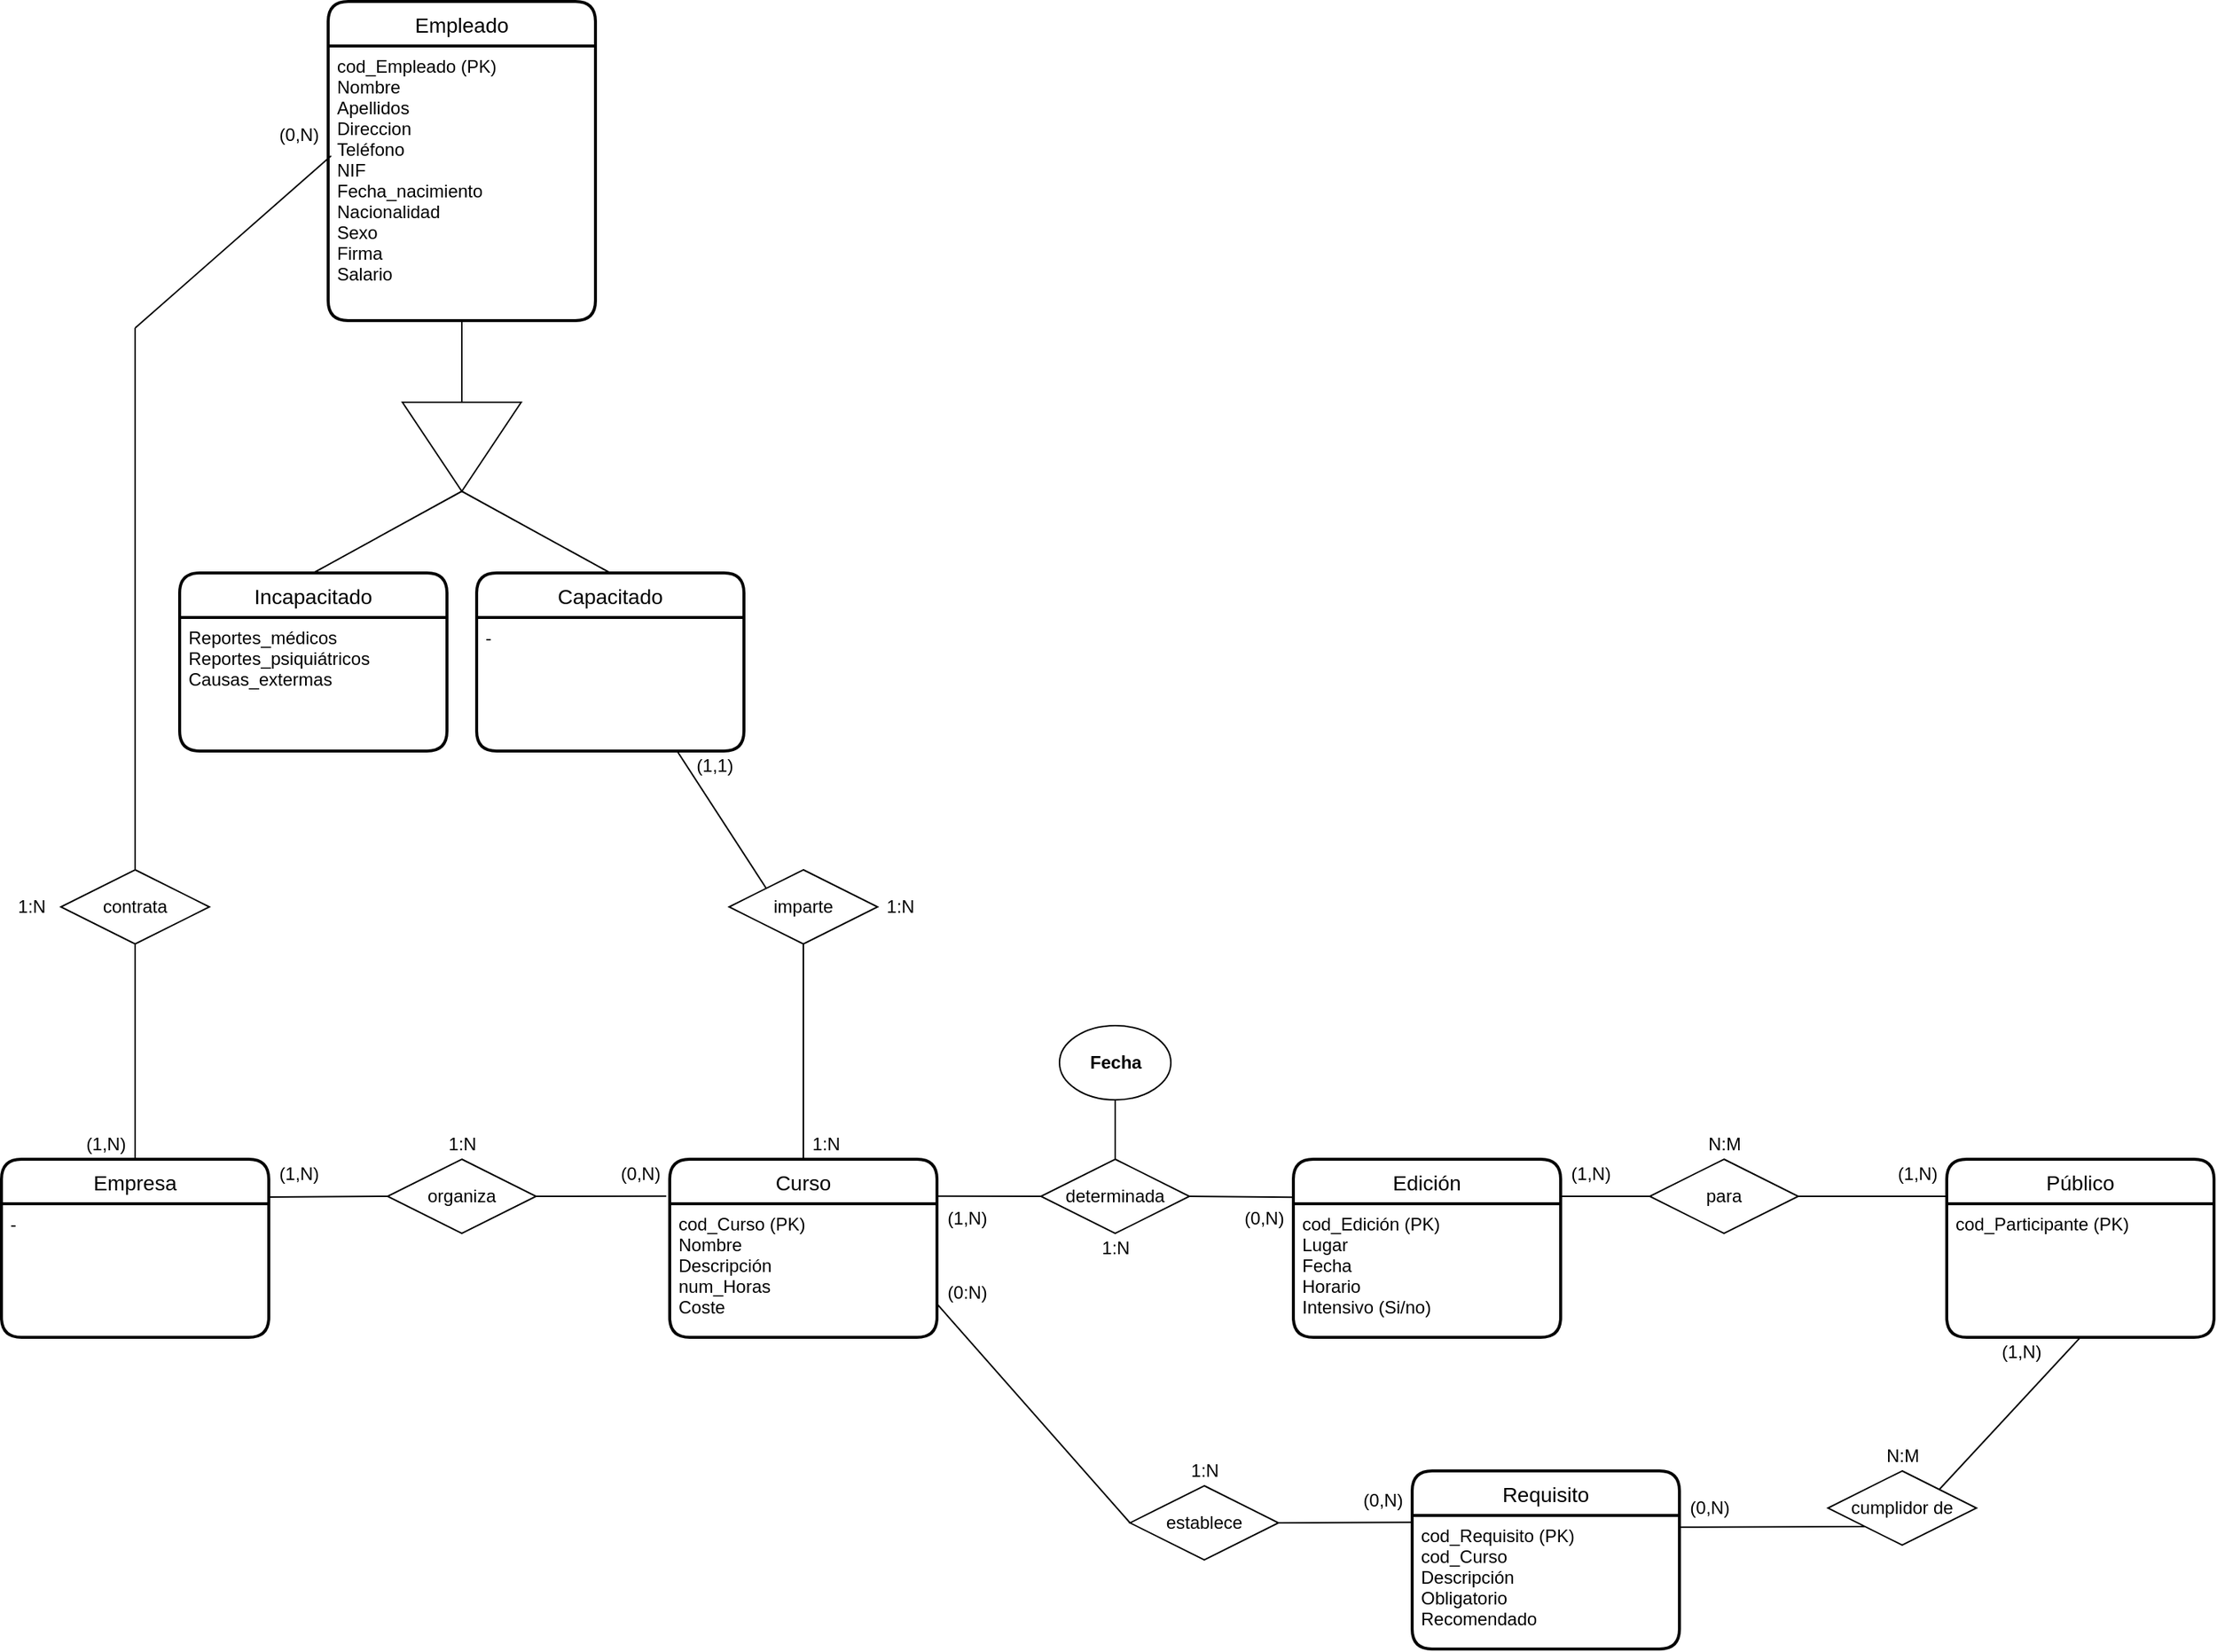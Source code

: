 <mxfile version="14.5.1" type="device"><diagram id="J_HNwD6cj26pRmCR0jRa" name="Página-1"><mxGraphModel dx="3930" dy="3472" grid="1" gridSize="10" guides="1" tooltips="1" connect="1" arrows="1" fold="1" page="1" pageScale="1" pageWidth="827" pageHeight="1169" math="0" shadow="0"><root><mxCell id="0"/><mxCell id="1" parent="0"/><mxCell id="7-Smgg52Uy-sA67y1xf7-2" value="Curso" style="swimlane;childLayout=stackLayout;horizontal=1;startSize=30;horizontalStack=0;rounded=1;fontSize=14;fontStyle=0;strokeWidth=2;resizeParent=0;resizeLast=1;shadow=0;dashed=0;align=center;" vertex="1" parent="1"><mxGeometry x="20" y="120" width="180" height="120" as="geometry"/></mxCell><mxCell id="7-Smgg52Uy-sA67y1xf7-3" value="cod_Curso (PK)&#10;Nombre&#10;Descripción&#10;num_Horas&#10;Coste" style="align=left;strokeColor=none;fillColor=none;spacingLeft=4;fontSize=12;verticalAlign=top;resizable=0;rotatable=0;part=1;" vertex="1" parent="7-Smgg52Uy-sA67y1xf7-2"><mxGeometry y="30" width="180" height="90" as="geometry"/></mxCell><mxCell id="7-Smgg52Uy-sA67y1xf7-4" value="determinada" style="rhombus;whiteSpace=wrap;html=1;" vertex="1" parent="1"><mxGeometry x="270" y="120" width="100" height="50" as="geometry"/></mxCell><mxCell id="7-Smgg52Uy-sA67y1xf7-22" value="" style="endArrow=none;html=1;exitX=0;exitY=0.5;exitDx=0;exitDy=0;entryX=1.003;entryY=0.207;entryDx=0;entryDy=0;entryPerimeter=0;" edge="1" parent="1" source="7-Smgg52Uy-sA67y1xf7-4" target="7-Smgg52Uy-sA67y1xf7-2"><mxGeometry width="50" height="50" relative="1" as="geometry"><mxPoint x="120" y="390" as="sourcePoint"/><mxPoint x="220" y="145" as="targetPoint"/></mxGeometry></mxCell><mxCell id="7-Smgg52Uy-sA67y1xf7-23" value="" style="endArrow=none;html=1;exitX=1;exitY=0.5;exitDx=0;exitDy=0;entryX=-0.002;entryY=0.214;entryDx=0;entryDy=0;entryPerimeter=0;" edge="1" parent="1" source="7-Smgg52Uy-sA67y1xf7-4" target="7-Smgg52Uy-sA67y1xf7-42"><mxGeometry width="50" height="50" relative="1" as="geometry"><mxPoint x="374" y="155" as="sourcePoint"/><mxPoint x="420" y="145" as="targetPoint"/></mxGeometry></mxCell><mxCell id="7-Smgg52Uy-sA67y1xf7-37" value="organiza" style="rhombus;whiteSpace=wrap;html=1;" vertex="1" parent="1"><mxGeometry x="-170" y="120" width="100" height="50" as="geometry"/></mxCell><mxCell id="7-Smgg52Uy-sA67y1xf7-38" value="Empresa" style="swimlane;childLayout=stackLayout;horizontal=1;startSize=30;horizontalStack=0;rounded=1;fontSize=14;fontStyle=0;strokeWidth=2;resizeParent=0;resizeLast=1;shadow=0;dashed=0;align=center;" vertex="1" parent="1"><mxGeometry x="-430" y="120" width="180" height="120" as="geometry"/></mxCell><mxCell id="7-Smgg52Uy-sA67y1xf7-39" value="-" style="align=left;strokeColor=none;fillColor=none;spacingLeft=4;fontSize=12;verticalAlign=top;resizable=0;rotatable=0;part=1;" vertex="1" parent="7-Smgg52Uy-sA67y1xf7-38"><mxGeometry y="30" width="180" height="90" as="geometry"/></mxCell><mxCell id="7-Smgg52Uy-sA67y1xf7-40" value="Requisito" style="swimlane;childLayout=stackLayout;horizontal=1;startSize=30;horizontalStack=0;rounded=1;fontSize=14;fontStyle=0;strokeWidth=2;resizeParent=0;resizeLast=1;shadow=0;dashed=0;align=center;" vertex="1" parent="1"><mxGeometry x="520" y="330" width="180" height="120" as="geometry"/></mxCell><mxCell id="7-Smgg52Uy-sA67y1xf7-41" value="cod_Requisito (PK)&#10;cod_Curso&#10;Descripción&#10;Obligatorio&#10;Recomendado" style="align=left;strokeColor=none;fillColor=none;spacingLeft=4;fontSize=12;verticalAlign=top;resizable=0;rotatable=0;part=1;" vertex="1" parent="7-Smgg52Uy-sA67y1xf7-40"><mxGeometry y="30" width="180" height="90" as="geometry"/></mxCell><mxCell id="7-Smgg52Uy-sA67y1xf7-42" value="Edición" style="swimlane;childLayout=stackLayout;horizontal=1;startSize=30;horizontalStack=0;rounded=1;fontSize=14;fontStyle=0;strokeWidth=2;resizeParent=0;resizeLast=1;shadow=0;dashed=0;align=center;" vertex="1" parent="1"><mxGeometry x="440" y="120" width="180" height="120" as="geometry"/></mxCell><mxCell id="7-Smgg52Uy-sA67y1xf7-43" value="cod_Edición (PK)&#10;Lugar&#10;Fecha&#10;Horario&#10;Intensivo (Si/no)&#10;" style="align=left;strokeColor=none;fillColor=none;spacingLeft=4;fontSize=12;verticalAlign=top;resizable=0;rotatable=0;part=1;" vertex="1" parent="7-Smgg52Uy-sA67y1xf7-42"><mxGeometry y="30" width="180" height="90" as="geometry"/></mxCell><mxCell id="7-Smgg52Uy-sA67y1xf7-44" value="imparte" style="rhombus;whiteSpace=wrap;html=1;" vertex="1" parent="1"><mxGeometry x="60" y="-75" width="100" height="50" as="geometry"/></mxCell><mxCell id="7-Smgg52Uy-sA67y1xf7-45" value="Empleado" style="swimlane;childLayout=stackLayout;horizontal=1;startSize=30;horizontalStack=0;rounded=1;fontSize=14;fontStyle=0;strokeWidth=2;resizeParent=0;resizeLast=1;shadow=0;dashed=0;align=center;" vertex="1" parent="1"><mxGeometry x="-210" y="-660" width="180" height="215" as="geometry"/></mxCell><mxCell id="7-Smgg52Uy-sA67y1xf7-46" value="cod_Empleado (PK)&#10;Nombre&#10;Apellidos&#10;Direccion&#10;Teléfono&#10;NIF&#10;Fecha_nacimiento&#10;Nacionalidad&#10;Sexo&#10;Firma&#10;Salario&#10;" style="align=left;strokeColor=none;fillColor=none;spacingLeft=4;fontSize=12;verticalAlign=top;resizable=0;rotatable=0;part=1;" vertex="1" parent="7-Smgg52Uy-sA67y1xf7-45"><mxGeometry y="30" width="180" height="185" as="geometry"/></mxCell><mxCell id="7-Smgg52Uy-sA67y1xf7-51" value="contrata" style="rhombus;whiteSpace=wrap;html=1;" vertex="1" parent="1"><mxGeometry x="-390" y="-75" width="100" height="50" as="geometry"/></mxCell><mxCell id="7-Smgg52Uy-sA67y1xf7-52" value="establece" style="rhombus;whiteSpace=wrap;html=1;" vertex="1" parent="1"><mxGeometry x="330" y="340" width="100" height="50" as="geometry"/></mxCell><mxCell id="7-Smgg52Uy-sA67y1xf7-53" value="para" style="rhombus;whiteSpace=wrap;html=1;" vertex="1" parent="1"><mxGeometry x="680" y="120" width="100" height="50" as="geometry"/></mxCell><mxCell id="7-Smgg52Uy-sA67y1xf7-54" value="Público" style="swimlane;childLayout=stackLayout;horizontal=1;startSize=30;horizontalStack=0;rounded=1;fontSize=14;fontStyle=0;strokeWidth=2;resizeParent=0;resizeLast=1;shadow=0;dashed=0;align=center;" vertex="1" parent="1"><mxGeometry x="880" y="120" width="180" height="120" as="geometry"/></mxCell><mxCell id="7-Smgg52Uy-sA67y1xf7-55" value="cod_Participante (PK)" style="align=left;strokeColor=none;fillColor=none;spacingLeft=4;fontSize=12;verticalAlign=top;resizable=0;rotatable=0;part=1;" vertex="1" parent="7-Smgg52Uy-sA67y1xf7-54"><mxGeometry y="30" width="180" height="90" as="geometry"/></mxCell><mxCell id="7-Smgg52Uy-sA67y1xf7-57" value="cumplidor de" style="rhombus;whiteSpace=wrap;html=1;" vertex="1" parent="1"><mxGeometry x="800" y="330" width="100" height="50" as="geometry"/></mxCell><mxCell id="7-Smgg52Uy-sA67y1xf7-59" value="" style="endArrow=none;html=1;exitX=0.5;exitY=0;exitDx=0;exitDy=0;entryX=0.5;entryY=1;entryDx=0;entryDy=0;" edge="1" parent="1" source="7-Smgg52Uy-sA67y1xf7-4" target="7-Smgg52Uy-sA67y1xf7-60"><mxGeometry width="50" height="50" relative="1" as="geometry"><mxPoint x="295" y="80" as="sourcePoint"/><mxPoint x="345" y="70" as="targetPoint"/></mxGeometry></mxCell><mxCell id="7-Smgg52Uy-sA67y1xf7-60" value="&lt;span style=&quot;text-align: left&quot;&gt;&lt;b&gt;Fecha&lt;/b&gt;&lt;/span&gt;" style="ellipse;whiteSpace=wrap;html=1;" vertex="1" parent="1"><mxGeometry x="282.5" y="30" width="75" height="50" as="geometry"/></mxCell><mxCell id="7-Smgg52Uy-sA67y1xf7-62" value="" style="triangle;whiteSpace=wrap;html=1;rotation=90;" vertex="1" parent="1"><mxGeometry x="-150" y="-400" width="60" height="80" as="geometry"/></mxCell><mxCell id="7-Smgg52Uy-sA67y1xf7-63" value="Incapacitado" style="swimlane;childLayout=stackLayout;horizontal=1;startSize=30;horizontalStack=0;rounded=1;fontSize=14;fontStyle=0;strokeWidth=2;resizeParent=0;resizeLast=1;shadow=0;dashed=0;align=center;" vertex="1" parent="1"><mxGeometry x="-310" y="-275" width="180" height="120" as="geometry"/></mxCell><mxCell id="7-Smgg52Uy-sA67y1xf7-64" value="Reportes_médicos&#10;Reportes_psiquiátricos&#10;Causas_extermas" style="align=left;strokeColor=none;fillColor=none;spacingLeft=4;fontSize=12;verticalAlign=top;resizable=0;rotatable=0;part=1;" vertex="1" parent="7-Smgg52Uy-sA67y1xf7-63"><mxGeometry y="30" width="180" height="90" as="geometry"/></mxCell><mxCell id="7-Smgg52Uy-sA67y1xf7-65" value="Capacitado" style="swimlane;childLayout=stackLayout;horizontal=1;startSize=30;horizontalStack=0;rounded=1;fontSize=14;fontStyle=0;strokeWidth=2;resizeParent=0;resizeLast=1;shadow=0;dashed=0;align=center;" vertex="1" parent="1"><mxGeometry x="-110" y="-275" width="180" height="120" as="geometry"/></mxCell><mxCell id="7-Smgg52Uy-sA67y1xf7-66" value="-" style="align=left;strokeColor=none;fillColor=none;spacingLeft=4;fontSize=12;verticalAlign=top;resizable=0;rotatable=0;part=1;" vertex="1" parent="7-Smgg52Uy-sA67y1xf7-65"><mxGeometry y="30" width="180" height="90" as="geometry"/></mxCell><mxCell id="7-Smgg52Uy-sA67y1xf7-69" value="" style="endArrow=none;html=1;entryX=0.75;entryY=1;entryDx=0;entryDy=0;exitX=0;exitY=0;exitDx=0;exitDy=0;" edge="1" parent="1" source="7-Smgg52Uy-sA67y1xf7-44" target="7-Smgg52Uy-sA67y1xf7-66"><mxGeometry width="50" height="50" relative="1" as="geometry"><mxPoint x="140" y="-70" as="sourcePoint"/><mxPoint x="190" y="-120" as="targetPoint"/></mxGeometry></mxCell><mxCell id="7-Smgg52Uy-sA67y1xf7-70" value="" style="endArrow=none;html=1;entryX=0.5;entryY=1;entryDx=0;entryDy=0;exitX=0.5;exitY=0;exitDx=0;exitDy=0;" edge="1" parent="1" source="7-Smgg52Uy-sA67y1xf7-2" target="7-Smgg52Uy-sA67y1xf7-44"><mxGeometry width="50" height="50" relative="1" as="geometry"><mxPoint x="85" y="-52.5" as="sourcePoint"/><mxPoint x="35" y="-145" as="targetPoint"/></mxGeometry></mxCell><mxCell id="7-Smgg52Uy-sA67y1xf7-71" value="" style="endArrow=none;html=1;exitX=0.5;exitY=1;exitDx=0;exitDy=0;entryX=0.5;entryY=0;entryDx=0;entryDy=0;" edge="1" parent="1" source="7-Smgg52Uy-sA67y1xf7-51" target="7-Smgg52Uy-sA67y1xf7-38"><mxGeometry width="50" height="50" relative="1" as="geometry"><mxPoint x="95" y="-52.5" as="sourcePoint"/><mxPoint x="-410" y="60" as="targetPoint"/></mxGeometry></mxCell><mxCell id="7-Smgg52Uy-sA67y1xf7-72" value="" style="endArrow=none;html=1;exitX=0.5;exitY=0;exitDx=0;exitDy=0;" edge="1" parent="1" source="7-Smgg52Uy-sA67y1xf7-51"><mxGeometry width="50" height="50" relative="1" as="geometry"><mxPoint x="-330" y="-15" as="sourcePoint"/><mxPoint x="-340" y="-440" as="targetPoint"/></mxGeometry></mxCell><mxCell id="7-Smgg52Uy-sA67y1xf7-73" value="" style="endArrow=none;html=1;entryX=0.011;entryY=0.4;entryDx=0;entryDy=0;entryPerimeter=0;" edge="1" parent="1" target="7-Smgg52Uy-sA67y1xf7-46"><mxGeometry width="50" height="50" relative="1" as="geometry"><mxPoint x="-340" y="-440" as="sourcePoint"/><mxPoint x="-260" y="-460" as="targetPoint"/></mxGeometry></mxCell><mxCell id="7-Smgg52Uy-sA67y1xf7-74" value="" style="endArrow=none;html=1;exitX=0.5;exitY=1;exitDx=0;exitDy=0;" edge="1" parent="1" source="7-Smgg52Uy-sA67y1xf7-46" target="7-Smgg52Uy-sA67y1xf7-62"><mxGeometry width="50" height="50" relative="1" as="geometry"><mxPoint x="-330" y="-430" as="sourcePoint"/><mxPoint x="-198.02" y="-546" as="targetPoint"/></mxGeometry></mxCell><mxCell id="7-Smgg52Uy-sA67y1xf7-75" value="" style="endArrow=none;html=1;exitX=1;exitY=0.5;exitDx=0;exitDy=0;entryX=0.5;entryY=0;entryDx=0;entryDy=0;" edge="1" parent="1" source="7-Smgg52Uy-sA67y1xf7-62" target="7-Smgg52Uy-sA67y1xf7-63"><mxGeometry width="50" height="50" relative="1" as="geometry"><mxPoint x="-110" y="-435" as="sourcePoint"/><mxPoint x="-110" y="-380" as="targetPoint"/></mxGeometry></mxCell><mxCell id="7-Smgg52Uy-sA67y1xf7-76" value="" style="endArrow=none;html=1;exitX=1;exitY=0.5;exitDx=0;exitDy=0;entryX=0.5;entryY=0;entryDx=0;entryDy=0;" edge="1" parent="1" source="7-Smgg52Uy-sA67y1xf7-62" target="7-Smgg52Uy-sA67y1xf7-65"><mxGeometry width="50" height="50" relative="1" as="geometry"><mxPoint x="-110" y="-320" as="sourcePoint"/><mxPoint x="-210" y="-265" as="targetPoint"/></mxGeometry></mxCell><mxCell id="7-Smgg52Uy-sA67y1xf7-77" value="" style="endArrow=none;html=1;entryX=0;entryY=0.5;entryDx=0;entryDy=0;exitX=1.002;exitY=0.212;exitDx=0;exitDy=0;exitPerimeter=0;" edge="1" parent="1" source="7-Smgg52Uy-sA67y1xf7-38" target="7-Smgg52Uy-sA67y1xf7-37"><mxGeometry width="50" height="50" relative="1" as="geometry"><mxPoint x="-240" y="144.71" as="sourcePoint"/><mxPoint x="-180" y="144.71" as="targetPoint"/></mxGeometry></mxCell><mxCell id="7-Smgg52Uy-sA67y1xf7-78" value="" style="endArrow=none;html=1;entryX=-0.013;entryY=0.207;entryDx=0;entryDy=0;entryPerimeter=0;exitX=1;exitY=0.5;exitDx=0;exitDy=0;" edge="1" parent="1" source="7-Smgg52Uy-sA67y1xf7-37" target="7-Smgg52Uy-sA67y1xf7-2"><mxGeometry width="50" height="50" relative="1" as="geometry"><mxPoint x="-60" y="144.5" as="sourcePoint"/><mxPoint y="144.5" as="targetPoint"/></mxGeometry></mxCell><mxCell id="7-Smgg52Uy-sA67y1xf7-79" value="" style="endArrow=none;html=1;exitX=1;exitY=0.5;exitDx=0;exitDy=0;entryX=0.003;entryY=0.052;entryDx=0;entryDy=0;entryPerimeter=0;" edge="1" parent="1" source="7-Smgg52Uy-sA67y1xf7-52" target="7-Smgg52Uy-sA67y1xf7-41"><mxGeometry width="50" height="50" relative="1" as="geometry"><mxPoint x="450" y="364.5" as="sourcePoint"/><mxPoint x="510" y="364.5" as="targetPoint"/></mxGeometry></mxCell><mxCell id="7-Smgg52Uy-sA67y1xf7-80" value="" style="endArrow=none;html=1;entryX=0;entryY=0.5;entryDx=0;entryDy=0;" edge="1" parent="1" target="7-Smgg52Uy-sA67y1xf7-53"><mxGeometry width="50" height="50" relative="1" as="geometry"><mxPoint x="620" y="145" as="sourcePoint"/><mxPoint x="680" y="144.5" as="targetPoint"/></mxGeometry></mxCell><mxCell id="7-Smgg52Uy-sA67y1xf7-81" value="" style="endArrow=none;html=1;exitX=1;exitY=0.5;exitDx=0;exitDy=0;entryX=0;entryY=0.208;entryDx=0;entryDy=0;entryPerimeter=0;" edge="1" parent="1" source="7-Smgg52Uy-sA67y1xf7-53" target="7-Smgg52Uy-sA67y1xf7-54"><mxGeometry width="50" height="50" relative="1" as="geometry"><mxPoint x="800" y="130" as="sourcePoint"/><mxPoint x="860" y="130" as="targetPoint"/></mxGeometry></mxCell><mxCell id="7-Smgg52Uy-sA67y1xf7-82" value="" style="endArrow=none;html=1;entryX=0;entryY=1;entryDx=0;entryDy=0;exitX=1.001;exitY=0.088;exitDx=0;exitDy=0;exitPerimeter=0;" edge="1" parent="1" source="7-Smgg52Uy-sA67y1xf7-41" target="7-Smgg52Uy-sA67y1xf7-57"><mxGeometry width="50" height="50" relative="1" as="geometry"><mxPoint x="704" y="368" as="sourcePoint"/><mxPoint x="780" y="364.5" as="targetPoint"/></mxGeometry></mxCell><mxCell id="7-Smgg52Uy-sA67y1xf7-83" value="" style="endArrow=none;html=1;exitX=1;exitY=0;exitDx=0;exitDy=0;entryX=0.5;entryY=1;entryDx=0;entryDy=0;" edge="1" parent="1" source="7-Smgg52Uy-sA67y1xf7-57" target="7-Smgg52Uy-sA67y1xf7-54"><mxGeometry width="50" height="50" relative="1" as="geometry"><mxPoint x="940" y="320" as="sourcePoint"/><mxPoint x="1000" y="320" as="targetPoint"/></mxGeometry></mxCell><mxCell id="7-Smgg52Uy-sA67y1xf7-85" value="1:N" style="text;html=1;align=center;verticalAlign=middle;resizable=0;points=[];autosize=1;" vertex="1" parent="1"><mxGeometry x="-425" y="-60" width="30" height="20" as="geometry"/></mxCell><mxCell id="7-Smgg52Uy-sA67y1xf7-86" value="(1,N)" style="text;html=1;align=center;verticalAlign=middle;resizable=0;points=[];autosize=1;" vertex="1" parent="1"><mxGeometry x="-380" y="100" width="40" height="20" as="geometry"/></mxCell><mxCell id="7-Smgg52Uy-sA67y1xf7-87" value="(0,N)" style="text;html=1;align=center;verticalAlign=middle;resizable=0;points=[];autosize=1;" vertex="1" parent="1"><mxGeometry x="-250" y="-580" width="40" height="20" as="geometry"/></mxCell><mxCell id="7-Smgg52Uy-sA67y1xf7-88" value="(1,1)" style="text;html=1;align=center;verticalAlign=middle;resizable=0;points=[];autosize=1;" vertex="1" parent="1"><mxGeometry x="30" y="-155" width="40" height="20" as="geometry"/></mxCell><mxCell id="7-Smgg52Uy-sA67y1xf7-89" value="1:N" style="text;html=1;align=center;verticalAlign=middle;resizable=0;points=[];autosize=1;" vertex="1" parent="1"><mxGeometry x="305" y="170" width="30" height="20" as="geometry"/></mxCell><mxCell id="7-Smgg52Uy-sA67y1xf7-90" value="(1,N)" style="text;html=1;align=center;verticalAlign=middle;resizable=0;points=[];autosize=1;" vertex="1" parent="1"><mxGeometry x="200" y="150" width="40" height="20" as="geometry"/></mxCell><mxCell id="7-Smgg52Uy-sA67y1xf7-91" value="(0,N)" style="text;html=1;align=center;verticalAlign=middle;resizable=0;points=[];autosize=1;" vertex="1" parent="1"><mxGeometry x="400" y="150" width="40" height="20" as="geometry"/></mxCell><mxCell id="7-Smgg52Uy-sA67y1xf7-92" value="1:N" style="text;html=1;align=center;verticalAlign=middle;resizable=0;points=[];autosize=1;" vertex="1" parent="1"><mxGeometry x="160" y="-60" width="30" height="20" as="geometry"/></mxCell><mxCell id="7-Smgg52Uy-sA67y1xf7-93" value="1:N" style="text;html=1;align=center;verticalAlign=middle;resizable=0;points=[];autosize=1;" vertex="1" parent="1"><mxGeometry x="110" y="100" width="30" height="20" as="geometry"/></mxCell><mxCell id="7-Smgg52Uy-sA67y1xf7-94" value="N:M" style="text;html=1;align=center;verticalAlign=middle;resizable=0;points=[];autosize=1;" vertex="1" parent="1"><mxGeometry x="710" y="100" width="40" height="20" as="geometry"/></mxCell><mxCell id="7-Smgg52Uy-sA67y1xf7-95" value="(1,N)" style="text;html=1;align=center;verticalAlign=middle;resizable=0;points=[];autosize=1;" vertex="1" parent="1"><mxGeometry x="620" y="120" width="40" height="20" as="geometry"/></mxCell><mxCell id="7-Smgg52Uy-sA67y1xf7-96" value="(1,N)" style="text;html=1;align=center;verticalAlign=middle;resizable=0;points=[];autosize=1;" vertex="1" parent="1"><mxGeometry x="840" y="120" width="40" height="20" as="geometry"/></mxCell><mxCell id="7-Smgg52Uy-sA67y1xf7-97" value="N:M" style="text;html=1;align=center;verticalAlign=middle;resizable=0;points=[];autosize=1;" vertex="1" parent="1"><mxGeometry x="830" y="310" width="40" height="20" as="geometry"/></mxCell><mxCell id="7-Smgg52Uy-sA67y1xf7-98" value="(1,N)" style="text;html=1;align=center;verticalAlign=middle;resizable=0;points=[];autosize=1;" vertex="1" parent="1"><mxGeometry x="910" y="240" width="40" height="20" as="geometry"/></mxCell><mxCell id="7-Smgg52Uy-sA67y1xf7-99" value="(0,N)" style="text;html=1;align=center;verticalAlign=middle;resizable=0;points=[];autosize=1;" vertex="1" parent="1"><mxGeometry x="700" y="345" width="40" height="20" as="geometry"/></mxCell><mxCell id="7-Smgg52Uy-sA67y1xf7-100" value="1:N" style="text;html=1;align=center;verticalAlign=middle;resizable=0;points=[];autosize=1;" vertex="1" parent="1"><mxGeometry x="365" y="320" width="30" height="20" as="geometry"/></mxCell><mxCell id="7-Smgg52Uy-sA67y1xf7-101" value="" style="endArrow=none;html=1;exitX=0;exitY=0.5;exitDx=0;exitDy=0;entryX=1;entryY=0.75;entryDx=0;entryDy=0;" edge="1" parent="1" source="7-Smgg52Uy-sA67y1xf7-52" target="7-Smgg52Uy-sA67y1xf7-3"><mxGeometry width="50" height="50" relative="1" as="geometry"><mxPoint x="440" y="375" as="sourcePoint"/><mxPoint x="530.54" y="374.68" as="targetPoint"/></mxGeometry></mxCell><mxCell id="7-Smgg52Uy-sA67y1xf7-102" value="(0,N)" style="text;html=1;align=center;verticalAlign=middle;resizable=0;points=[];autosize=1;" vertex="1" parent="1"><mxGeometry x="480" y="340" width="40" height="20" as="geometry"/></mxCell><mxCell id="7-Smgg52Uy-sA67y1xf7-103" value="(0:N)" style="text;html=1;align=center;verticalAlign=middle;resizable=0;points=[];autosize=1;" vertex="1" parent="1"><mxGeometry x="200" y="200" width="40" height="20" as="geometry"/></mxCell><mxCell id="7-Smgg52Uy-sA67y1xf7-104" value="(1,N)" style="text;html=1;align=center;verticalAlign=middle;resizable=0;points=[];autosize=1;" vertex="1" parent="1"><mxGeometry x="-250" y="120" width="40" height="20" as="geometry"/></mxCell><mxCell id="7-Smgg52Uy-sA67y1xf7-105" value="1:N" style="text;html=1;align=center;verticalAlign=middle;resizable=0;points=[];autosize=1;" vertex="1" parent="1"><mxGeometry x="-135" y="100" width="30" height="20" as="geometry"/></mxCell><mxCell id="7-Smgg52Uy-sA67y1xf7-106" value="(0,N)" style="text;html=1;align=center;verticalAlign=middle;resizable=0;points=[];autosize=1;" vertex="1" parent="1"><mxGeometry x="-20" y="120" width="40" height="20" as="geometry"/></mxCell></root></mxGraphModel></diagram></mxfile>